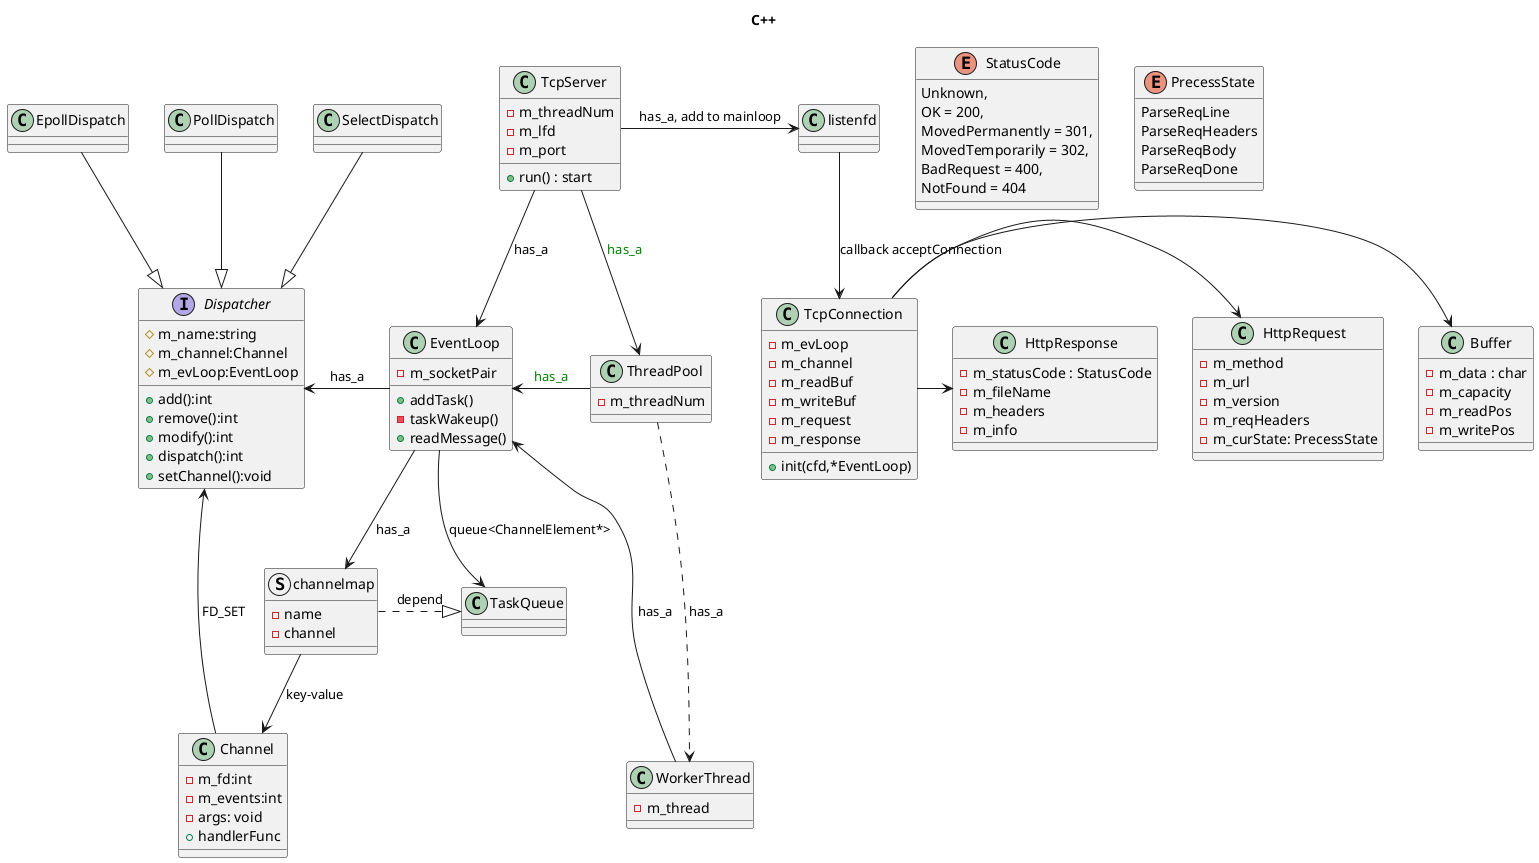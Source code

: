 @startuml
title
C++
end title

class Channel{
    - m_fd:int
    - m_events:int
    - args: void
    + handlerFunc
}

interface Dispatcher{
    + add():int
    + remove():int
    + modify():int
    + dispatch():int
    + setChannel():void
    # m_name:string
    # m_channel:Channel
    # m_evLoop:EventLoop
}

EpollDispatch --|> Dispatcher
PollDispatch --|> Dispatcher
SelectDispatch --|> Dispatcher

class EventLoop{
    - m_socketPair
    + addTask()
    - taskWakeup()
    + readMessage()
}



struct channelmap {
    - name
    - channel
}




class ThreadPool{
    - m_threadNum
} 

' sub_loop --.> EventLoop

class WorkerThread
{
    - m_thread
}


class TcpServer{
    - m_threadNum
    - m_lfd 
    - m_port 
    + run() : start
}



class TcpConnection
{
    - m_evLoop
    - m_channel
    - m_readBuf
    - m_writeBuf
    - m_request
    - m_response

    + init(cfd,*EventLoop)
}

class Buffer{
    - m_data : char
    - m_capacity
    - m_readPos
    - m_writePos
}
class HttpRequest {
    - m_method
    - m_url
    - m_version
    - m_reqHeaders
    - m_curState: PrecessState 
}

class HttpResponse
{
    - m_statusCode : StatusCode 
    - m_fileName
    - m_headers 
    - m_info 
}

enum StatusCode
{
    Unknown,
    OK = 200,
    MovedPermanently = 301,
    MovedTemporarily = 302,
    BadRequest = 400,
    NotFound = 404
}

enum PrecessState
{
    ParseReqLine
    ParseReqHeaders
    ParseReqBody
    ParseReqDone
} 

' HttpRequest --.> PrecessState
' HttpResponse --.> StatusCode

' EventLoop --.> Channel : 包含channelmap
EventLoop --> TaskQueue : queue<ChannelElement*>
EventLoop -left> Dispatcher : has_a
EventLoop --> channelmap: has_a
channelmap --> Channel : key-value
channelmap -right.|> TaskQueue : depend

Dispatcher <-- Channel: FD_SET

TcpServer --> EventLoop : has_a
TcpServer --> ThreadPool : <color:green> has_a </color>


ThreadPool -left> EventLoop : <color:green> has_a </color>

ThreadPool --.> WorkerThread : has_a 
EventLoop <-- WorkerThread : has_a

TcpServer -right> listenfd :  has_a, add to mainloop

listenfd --> TcpConnection :  callback acceptConnection

TcpConnection -right> Buffer
TcpConnection -right> HttpRequest
TcpConnection -right> HttpResponse

' TcpConnection --.> processRead : channel的读函数
' processRead --.> HttpRequest
' TcpConnection --.> processWrite : channel的写函数
' processWrite --.> HttpResponse

' TcpConnection  --.> Buffer  : read_buf和write_buf
' TcpConnection  --.> Channel : 当前连接对应的channel


' main.c --> hh


@enduml 